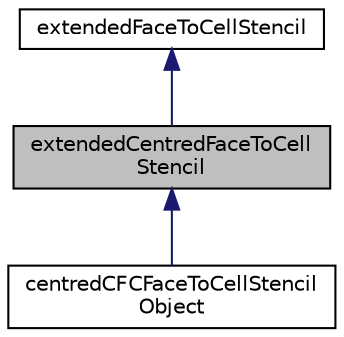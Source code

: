 digraph "extendedCentredFaceToCellStencil"
{
  bgcolor="transparent";
  edge [fontname="Helvetica",fontsize="10",labelfontname="Helvetica",labelfontsize="10"];
  node [fontname="Helvetica",fontsize="10",shape=record];
  Node1 [label="extendedCentredFaceToCell\lStencil",height=0.2,width=0.4,color="black", fillcolor="grey75", style="filled", fontcolor="black"];
  Node2 -> Node1 [dir="back",color="midnightblue",fontsize="10",style="solid",fontname="Helvetica"];
  Node2 [label="extendedFaceToCellStencil",height=0.2,width=0.4,color="black",URL="$a00702.html",tooltip="Note: transformations on coupled patches not supported. Problem is the positions of cells reachable t..."];
  Node1 -> Node3 [dir="back",color="midnightblue",fontsize="10",style="solid",fontname="Helvetica"];
  Node3 [label="centredCFCFaceToCellStencil\lObject",height=0.2,width=0.4,color="black",URL="$a00253.html"];
}

